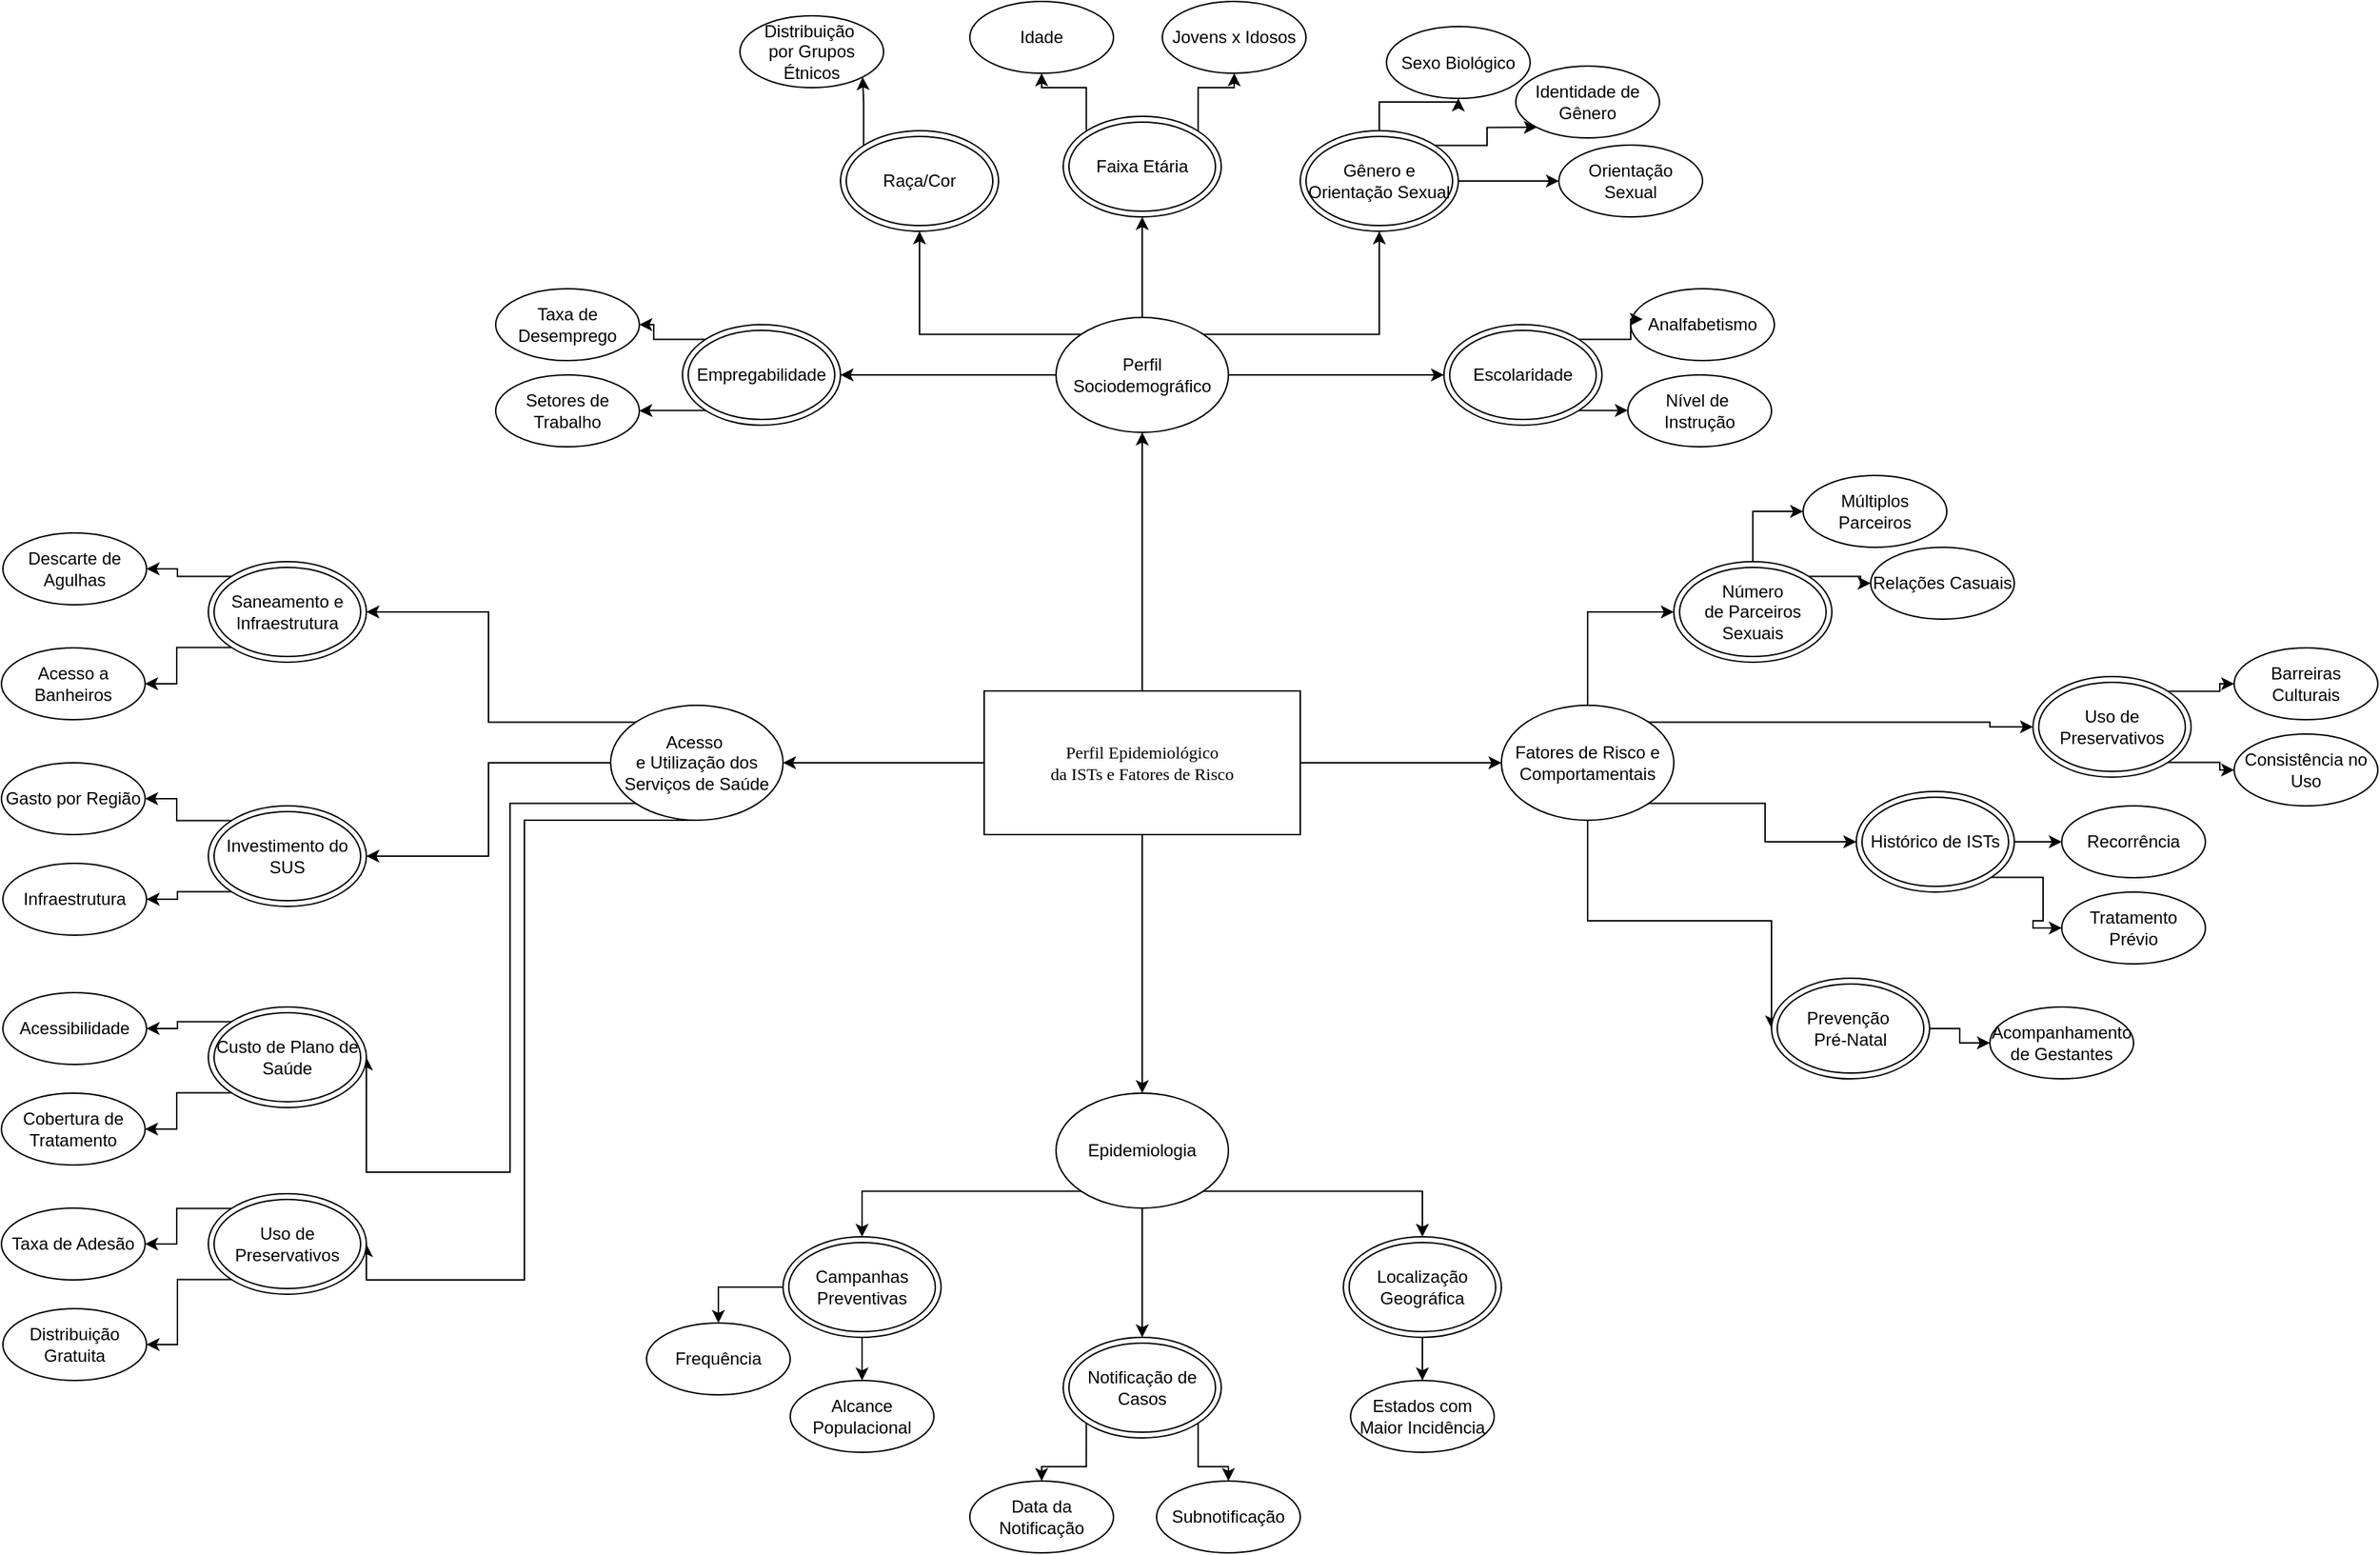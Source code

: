 <mxfile version="26.1.3">
  <diagram name="Página-1" id="jpbKhXlfcPTpG90t5VIF">
    <mxGraphModel dx="2415" dy="2085" grid="1" gridSize="10" guides="1" tooltips="1" connect="1" arrows="1" fold="1" page="1" pageScale="1" pageWidth="827" pageHeight="1169" math="0" shadow="0">
      <root>
        <mxCell id="0" />
        <mxCell id="1" parent="0" />
        <mxCell id="b8tlyeUBeA3Zv5Sqb4aH-5" style="edgeStyle=orthogonalEdgeStyle;rounded=0;orthogonalLoop=1;jettySize=auto;html=1;exitX=0.5;exitY=0;exitDx=0;exitDy=0;entryX=0.5;entryY=1;entryDx=0;entryDy=0;" parent="1" source="b8tlyeUBeA3Zv5Sqb4aH-1" target="b8tlyeUBeA3Zv5Sqb4aH-4" edge="1">
          <mxGeometry relative="1" as="geometry" />
        </mxCell>
        <mxCell id="b8tlyeUBeA3Zv5Sqb4aH-52" style="edgeStyle=orthogonalEdgeStyle;rounded=0;orthogonalLoop=1;jettySize=auto;html=1;exitX=0;exitY=0.5;exitDx=0;exitDy=0;entryX=1;entryY=0.5;entryDx=0;entryDy=0;" parent="1" source="b8tlyeUBeA3Zv5Sqb4aH-1" target="b8tlyeUBeA3Zv5Sqb4aH-51" edge="1">
          <mxGeometry relative="1" as="geometry" />
        </mxCell>
        <mxCell id="b8tlyeUBeA3Zv5Sqb4aH-55" style="edgeStyle=orthogonalEdgeStyle;rounded=0;orthogonalLoop=1;jettySize=auto;html=1;exitX=0.5;exitY=1;exitDx=0;exitDy=0;entryX=0.5;entryY=0;entryDx=0;entryDy=0;" parent="1" source="b8tlyeUBeA3Zv5Sqb4aH-1" target="b8tlyeUBeA3Zv5Sqb4aH-53" edge="1">
          <mxGeometry relative="1" as="geometry" />
        </mxCell>
        <mxCell id="b8tlyeUBeA3Zv5Sqb4aH-57" style="edgeStyle=orthogonalEdgeStyle;rounded=0;orthogonalLoop=1;jettySize=auto;html=1;exitX=1;exitY=0.5;exitDx=0;exitDy=0;" parent="1" source="b8tlyeUBeA3Zv5Sqb4aH-1" target="b8tlyeUBeA3Zv5Sqb4aH-54" edge="1">
          <mxGeometry relative="1" as="geometry" />
        </mxCell>
        <mxCell id="b8tlyeUBeA3Zv5Sqb4aH-1" value="Perfil Epidemiológico&lt;div&gt;da ISTs e Fatores de Risco&lt;/div&gt;" style="ellipse;shape=retangle;whiteSpace=wrap;html=1;fontFamily=Times New Roman;" parent="1" vertex="1">
          <mxGeometry x="220" y="180" width="220" height="100" as="geometry" />
        </mxCell>
        <mxCell id="b8tlyeUBeA3Zv5Sqb4aH-7" style="edgeStyle=orthogonalEdgeStyle;rounded=0;orthogonalLoop=1;jettySize=auto;html=1;exitX=0.5;exitY=0;exitDx=0;exitDy=0;entryX=0.5;entryY=1;entryDx=0;entryDy=0;" parent="1" source="b8tlyeUBeA3Zv5Sqb4aH-4" target="b8tlyeUBeA3Zv5Sqb4aH-19" edge="1">
          <mxGeometry relative="1" as="geometry">
            <mxPoint x="330" y="-40" as="targetPoint" />
          </mxGeometry>
        </mxCell>
        <mxCell id="b8tlyeUBeA3Zv5Sqb4aH-28" style="edgeStyle=orthogonalEdgeStyle;rounded=0;orthogonalLoop=1;jettySize=auto;html=1;exitX=1;exitY=0;exitDx=0;exitDy=0;entryX=0.5;entryY=1;entryDx=0;entryDy=0;" parent="1" source="b8tlyeUBeA3Zv5Sqb4aH-4" target="b8tlyeUBeA3Zv5Sqb4aH-27" edge="1">
          <mxGeometry relative="1" as="geometry" />
        </mxCell>
        <mxCell id="b8tlyeUBeA3Zv5Sqb4aH-30" style="edgeStyle=orthogonalEdgeStyle;rounded=0;orthogonalLoop=1;jettySize=auto;html=1;exitX=0;exitY=0;exitDx=0;exitDy=0;entryX=0.5;entryY=1;entryDx=0;entryDy=0;" parent="1" source="b8tlyeUBeA3Zv5Sqb4aH-4" target="b8tlyeUBeA3Zv5Sqb4aH-29" edge="1">
          <mxGeometry relative="1" as="geometry" />
        </mxCell>
        <mxCell id="b8tlyeUBeA3Zv5Sqb4aH-33" style="edgeStyle=orthogonalEdgeStyle;rounded=0;orthogonalLoop=1;jettySize=auto;html=1;exitX=0;exitY=0.5;exitDx=0;exitDy=0;entryX=1;entryY=0.5;entryDx=0;entryDy=0;" parent="1" source="b8tlyeUBeA3Zv5Sqb4aH-4" target="b8tlyeUBeA3Zv5Sqb4aH-32" edge="1">
          <mxGeometry relative="1" as="geometry" />
        </mxCell>
        <mxCell id="b8tlyeUBeA3Zv5Sqb4aH-34" style="edgeStyle=orthogonalEdgeStyle;rounded=0;orthogonalLoop=1;jettySize=auto;html=1;exitX=1;exitY=0.5;exitDx=0;exitDy=0;" parent="1" source="b8tlyeUBeA3Zv5Sqb4aH-4" target="b8tlyeUBeA3Zv5Sqb4aH-31" edge="1">
          <mxGeometry relative="1" as="geometry" />
        </mxCell>
        <mxCell id="b8tlyeUBeA3Zv5Sqb4aH-4" value="Perfil Sociodemográfico" style="ellipse;whiteSpace=wrap;html=1;" parent="1" vertex="1">
          <mxGeometry x="270" y="-80" width="120" height="80" as="geometry" />
        </mxCell>
        <mxCell id="b8tlyeUBeA3Zv5Sqb4aH-25" style="edgeStyle=orthogonalEdgeStyle;rounded=0;orthogonalLoop=1;jettySize=auto;html=1;exitX=0;exitY=0;exitDx=0;exitDy=0;" parent="1" source="b8tlyeUBeA3Zv5Sqb4aH-19" target="b8tlyeUBeA3Zv5Sqb4aH-20" edge="1">
          <mxGeometry relative="1" as="geometry" />
        </mxCell>
        <mxCell id="b8tlyeUBeA3Zv5Sqb4aH-26" style="edgeStyle=orthogonalEdgeStyle;rounded=0;orthogonalLoop=1;jettySize=auto;html=1;exitX=1;exitY=0;exitDx=0;exitDy=0;" parent="1" source="b8tlyeUBeA3Zv5Sqb4aH-19" target="b8tlyeUBeA3Zv5Sqb4aH-21" edge="1">
          <mxGeometry relative="1" as="geometry" />
        </mxCell>
        <mxCell id="b8tlyeUBeA3Zv5Sqb4aH-19" value="Faixa Etária" style="ellipse;shape=doubleEllipse;whiteSpace=wrap;html=1;" parent="1" vertex="1">
          <mxGeometry x="275" y="-220" width="110" height="70" as="geometry" />
        </mxCell>
        <mxCell id="b8tlyeUBeA3Zv5Sqb4aH-20" value="Idade" style="ellipse;whiteSpace=wrap;html=1;" parent="1" vertex="1">
          <mxGeometry x="210" y="-300" width="100" height="50" as="geometry" />
        </mxCell>
        <mxCell id="b8tlyeUBeA3Zv5Sqb4aH-21" value="Jovens x Idosos" style="ellipse;whiteSpace=wrap;html=1;" parent="1" vertex="1">
          <mxGeometry x="344" y="-300" width="100" height="50" as="geometry" />
        </mxCell>
        <mxCell id="b8tlyeUBeA3Zv5Sqb4aH-40" style="edgeStyle=orthogonalEdgeStyle;rounded=0;orthogonalLoop=1;jettySize=auto;html=1;exitX=1;exitY=0.5;exitDx=0;exitDy=0;entryX=0;entryY=0.5;entryDx=0;entryDy=0;" parent="1" source="b8tlyeUBeA3Zv5Sqb4aH-27" target="b8tlyeUBeA3Zv5Sqb4aH-37" edge="1">
          <mxGeometry relative="1" as="geometry" />
        </mxCell>
        <mxCell id="b8tlyeUBeA3Zv5Sqb4aH-41" style="edgeStyle=orthogonalEdgeStyle;rounded=0;orthogonalLoop=1;jettySize=auto;html=1;exitX=1;exitY=0;exitDx=0;exitDy=0;entryX=0;entryY=1;entryDx=0;entryDy=0;" parent="1" source="b8tlyeUBeA3Zv5Sqb4aH-27" target="b8tlyeUBeA3Zv5Sqb4aH-38" edge="1">
          <mxGeometry relative="1" as="geometry" />
        </mxCell>
        <mxCell id="b8tlyeUBeA3Zv5Sqb4aH-42" style="edgeStyle=orthogonalEdgeStyle;rounded=0;orthogonalLoop=1;jettySize=auto;html=1;exitX=0.5;exitY=0;exitDx=0;exitDy=0;entryX=0.5;entryY=1;entryDx=0;entryDy=0;" parent="1" source="b8tlyeUBeA3Zv5Sqb4aH-27" target="b8tlyeUBeA3Zv5Sqb4aH-39" edge="1">
          <mxGeometry relative="1" as="geometry" />
        </mxCell>
        <mxCell id="b8tlyeUBeA3Zv5Sqb4aH-27" value="Gênero e Orientação Sexual" style="ellipse;shape=doubleEllipse;whiteSpace=wrap;html=1;" parent="1" vertex="1">
          <mxGeometry x="440" y="-210" width="110" height="70" as="geometry" />
        </mxCell>
        <mxCell id="b8tlyeUBeA3Zv5Sqb4aH-36" style="edgeStyle=orthogonalEdgeStyle;rounded=0;orthogonalLoop=1;jettySize=auto;html=1;exitX=0;exitY=0;exitDx=0;exitDy=0;entryX=1;entryY=1;entryDx=0;entryDy=0;" parent="1" source="b8tlyeUBeA3Zv5Sqb4aH-29" target="b8tlyeUBeA3Zv5Sqb4aH-35" edge="1">
          <mxGeometry relative="1" as="geometry" />
        </mxCell>
        <mxCell id="b8tlyeUBeA3Zv5Sqb4aH-29" value="Raça/Cor" style="ellipse;shape=doubleEllipse;whiteSpace=wrap;html=1;" parent="1" vertex="1">
          <mxGeometry x="120" y="-210" width="110" height="70" as="geometry" />
        </mxCell>
        <mxCell id="b8tlyeUBeA3Zv5Sqb4aH-45" style="edgeStyle=orthogonalEdgeStyle;rounded=0;orthogonalLoop=1;jettySize=auto;html=1;exitX=1;exitY=1;exitDx=0;exitDy=0;entryX=0;entryY=0.5;entryDx=0;entryDy=0;" parent="1" source="b8tlyeUBeA3Zv5Sqb4aH-31" target="b8tlyeUBeA3Zv5Sqb4aH-43" edge="1">
          <mxGeometry relative="1" as="geometry">
            <mxPoint x="705" y="-23" as="targetPoint" />
          </mxGeometry>
        </mxCell>
        <mxCell id="b8tlyeUBeA3Zv5Sqb4aH-31" value="Escolaridade" style="ellipse;shape=doubleEllipse;whiteSpace=wrap;html=1;" parent="1" vertex="1">
          <mxGeometry x="540" y="-75" width="110" height="70" as="geometry" />
        </mxCell>
        <mxCell id="b8tlyeUBeA3Zv5Sqb4aH-49" style="edgeStyle=orthogonalEdgeStyle;rounded=0;orthogonalLoop=1;jettySize=auto;html=1;exitX=0;exitY=1;exitDx=0;exitDy=0;entryX=1;entryY=0.5;entryDx=0;entryDy=0;" parent="1" source="b8tlyeUBeA3Zv5Sqb4aH-32" target="b8tlyeUBeA3Zv5Sqb4aH-48" edge="1">
          <mxGeometry relative="1" as="geometry" />
        </mxCell>
        <mxCell id="b8tlyeUBeA3Zv5Sqb4aH-50" style="edgeStyle=orthogonalEdgeStyle;rounded=0;orthogonalLoop=1;jettySize=auto;html=1;exitX=0;exitY=0;exitDx=0;exitDy=0;entryX=1;entryY=0.5;entryDx=0;entryDy=0;" parent="1" source="b8tlyeUBeA3Zv5Sqb4aH-32" target="b8tlyeUBeA3Zv5Sqb4aH-47" edge="1">
          <mxGeometry relative="1" as="geometry" />
        </mxCell>
        <mxCell id="b8tlyeUBeA3Zv5Sqb4aH-32" value="Empregabilidade" style="ellipse;shape=doubleEllipse;whiteSpace=wrap;html=1;" parent="1" vertex="1">
          <mxGeometry x="10" y="-75" width="110" height="70" as="geometry" />
        </mxCell>
        <mxCell id="b8tlyeUBeA3Zv5Sqb4aH-35" value="Distribuição&amp;nbsp;&lt;div&gt;por Grupos Étnicos&lt;/div&gt;" style="ellipse;whiteSpace=wrap;html=1;align=center;" parent="1" vertex="1">
          <mxGeometry x="50" y="-290" width="100" height="50" as="geometry" />
        </mxCell>
        <mxCell id="b8tlyeUBeA3Zv5Sqb4aH-37" value="Orientação Sexual" style="ellipse;whiteSpace=wrap;html=1;" parent="1" vertex="1">
          <mxGeometry x="620" y="-200" width="100" height="50" as="geometry" />
        </mxCell>
        <mxCell id="b8tlyeUBeA3Zv5Sqb4aH-38" value="Identidade de Gênero" style="ellipse;whiteSpace=wrap;html=1;" parent="1" vertex="1">
          <mxGeometry x="590" y="-255" width="100" height="50" as="geometry" />
        </mxCell>
        <mxCell id="b8tlyeUBeA3Zv5Sqb4aH-39" value="Sexo Biológico" style="ellipse;whiteSpace=wrap;html=1;" parent="1" vertex="1">
          <mxGeometry x="500" y="-282.5" width="100" height="50" as="geometry" />
        </mxCell>
        <mxCell id="b8tlyeUBeA3Zv5Sqb4aH-43" value="Nível de&amp;nbsp;&lt;div&gt;Instrução&lt;/div&gt;" style="ellipse;whiteSpace=wrap;html=1;" parent="1" vertex="1">
          <mxGeometry x="668" y="-40" width="100" height="50" as="geometry" />
        </mxCell>
        <mxCell id="b8tlyeUBeA3Zv5Sqb4aH-44" value="Analfabetismo" style="ellipse;whiteSpace=wrap;html=1;" parent="1" vertex="1">
          <mxGeometry x="670" y="-100" width="100" height="50" as="geometry" />
        </mxCell>
        <mxCell id="b8tlyeUBeA3Zv5Sqb4aH-46" style="edgeStyle=orthogonalEdgeStyle;rounded=0;orthogonalLoop=1;jettySize=auto;html=1;exitX=1;exitY=0;exitDx=0;exitDy=0;entryX=0.084;entryY=0.424;entryDx=0;entryDy=0;entryPerimeter=0;" parent="1" source="b8tlyeUBeA3Zv5Sqb4aH-31" target="b8tlyeUBeA3Zv5Sqb4aH-44" edge="1">
          <mxGeometry relative="1" as="geometry" />
        </mxCell>
        <mxCell id="b8tlyeUBeA3Zv5Sqb4aH-47" value="Taxa de Desemprego" style="ellipse;whiteSpace=wrap;html=1;" parent="1" vertex="1">
          <mxGeometry x="-120" y="-100" width="100" height="50" as="geometry" />
        </mxCell>
        <mxCell id="b8tlyeUBeA3Zv5Sqb4aH-48" value="Setores de Trabalho" style="ellipse;whiteSpace=wrap;html=1;" parent="1" vertex="1">
          <mxGeometry x="-120" y="-40" width="100" height="50" as="geometry" />
        </mxCell>
        <mxCell id="b8tlyeUBeA3Zv5Sqb4aH-64" style="edgeStyle=orthogonalEdgeStyle;rounded=0;orthogonalLoop=1;jettySize=auto;html=1;exitX=0;exitY=0;exitDx=0;exitDy=0;entryX=1;entryY=0.5;entryDx=0;entryDy=0;" parent="1" source="b8tlyeUBeA3Zv5Sqb4aH-51" target="b8tlyeUBeA3Zv5Sqb4aH-62" edge="1">
          <mxGeometry relative="1" as="geometry" />
        </mxCell>
        <mxCell id="b8tlyeUBeA3Zv5Sqb4aH-65" style="edgeStyle=orthogonalEdgeStyle;rounded=0;orthogonalLoop=1;jettySize=auto;html=1;exitX=0;exitY=0.5;exitDx=0;exitDy=0;entryX=1;entryY=0.5;entryDx=0;entryDy=0;" parent="1" source="b8tlyeUBeA3Zv5Sqb4aH-51" target="b8tlyeUBeA3Zv5Sqb4aH-61" edge="1">
          <mxGeometry relative="1" as="geometry" />
        </mxCell>
        <mxCell id="b8tlyeUBeA3Zv5Sqb4aH-66" style="edgeStyle=orthogonalEdgeStyle;rounded=0;orthogonalLoop=1;jettySize=auto;html=1;exitX=0;exitY=1;exitDx=0;exitDy=0;entryX=1;entryY=0.5;entryDx=0;entryDy=0;" parent="1" source="b8tlyeUBeA3Zv5Sqb4aH-51" target="b8tlyeUBeA3Zv5Sqb4aH-59" edge="1">
          <mxGeometry relative="1" as="geometry">
            <Array as="points">
              <mxPoint x="-110" y="258" />
              <mxPoint x="-110" y="515" />
            </Array>
          </mxGeometry>
        </mxCell>
        <mxCell id="b8tlyeUBeA3Zv5Sqb4aH-67" style="edgeStyle=orthogonalEdgeStyle;rounded=0;orthogonalLoop=1;jettySize=auto;html=1;exitX=0.5;exitY=1;exitDx=0;exitDy=0;entryX=1;entryY=0.5;entryDx=0;entryDy=0;" parent="1" source="b8tlyeUBeA3Zv5Sqb4aH-51" target="b8tlyeUBeA3Zv5Sqb4aH-60" edge="1">
          <mxGeometry relative="1" as="geometry">
            <Array as="points">
              <mxPoint x="-100" y="270" />
              <mxPoint x="-100" y="590" />
              <mxPoint x="-210" y="590" />
            </Array>
          </mxGeometry>
        </mxCell>
        <mxCell id="b8tlyeUBeA3Zv5Sqb4aH-51" value="Acesso&amp;nbsp;&lt;div&gt;&lt;span style=&quot;background-color: transparent; color: light-dark(rgb(0, 0, 0), rgb(255, 255, 255));&quot;&gt;e Utilização dos Serviços de Saúde&lt;/span&gt;&lt;/div&gt;" style="ellipse;whiteSpace=wrap;html=1;" parent="1" vertex="1">
          <mxGeometry x="-40" y="190" width="120" height="80" as="geometry" />
        </mxCell>
        <mxCell id="KQRLWopxsYt218BnXNvY-30" style="edgeStyle=orthogonalEdgeStyle;rounded=0;orthogonalLoop=1;jettySize=auto;html=1;exitX=0.5;exitY=1;exitDx=0;exitDy=0;entryX=0.5;entryY=0;entryDx=0;entryDy=0;" parent="1" source="b8tlyeUBeA3Zv5Sqb4aH-53" target="KQRLWopxsYt218BnXNvY-28" edge="1">
          <mxGeometry relative="1" as="geometry" />
        </mxCell>
        <mxCell id="KQRLWopxsYt218BnXNvY-31" style="edgeStyle=orthogonalEdgeStyle;rounded=0;orthogonalLoop=1;jettySize=auto;html=1;exitX=1;exitY=1;exitDx=0;exitDy=0;entryX=0.5;entryY=0;entryDx=0;entryDy=0;" parent="1" source="b8tlyeUBeA3Zv5Sqb4aH-53" target="KQRLWopxsYt218BnXNvY-26" edge="1">
          <mxGeometry relative="1" as="geometry" />
        </mxCell>
        <mxCell id="b8tlyeUBeA3Zv5Sqb4aH-53" value="Epidemiologia" style="ellipse;whiteSpace=wrap;html=1;" parent="1" vertex="1">
          <mxGeometry x="270" y="460" width="120" height="80" as="geometry" />
        </mxCell>
        <mxCell id="KQRLWopxsYt218BnXNvY-46" style="edgeStyle=orthogonalEdgeStyle;rounded=0;orthogonalLoop=1;jettySize=auto;html=1;exitX=0.5;exitY=0;exitDx=0;exitDy=0;entryX=0;entryY=0.5;entryDx=0;entryDy=0;" parent="1" source="b8tlyeUBeA3Zv5Sqb4aH-54" target="KQRLWopxsYt218BnXNvY-45" edge="1">
          <mxGeometry relative="1" as="geometry" />
        </mxCell>
        <mxCell id="KQRLWopxsYt218BnXNvY-47" style="edgeStyle=orthogonalEdgeStyle;rounded=0;orthogonalLoop=1;jettySize=auto;html=1;exitX=1;exitY=0;exitDx=0;exitDy=0;entryX=0;entryY=0.5;entryDx=0;entryDy=0;" parent="1" source="b8tlyeUBeA3Zv5Sqb4aH-54" target="KQRLWopxsYt218BnXNvY-43" edge="1">
          <mxGeometry relative="1" as="geometry">
            <Array as="points">
              <mxPoint x="920" y="202" />
            </Array>
          </mxGeometry>
        </mxCell>
        <mxCell id="KQRLWopxsYt218BnXNvY-48" style="edgeStyle=orthogonalEdgeStyle;rounded=0;orthogonalLoop=1;jettySize=auto;html=1;exitX=0.5;exitY=1;exitDx=0;exitDy=0;entryX=0;entryY=0.5;entryDx=0;entryDy=0;" parent="1" source="b8tlyeUBeA3Zv5Sqb4aH-54" target="KQRLWopxsYt218BnXNvY-44" edge="1">
          <mxGeometry relative="1" as="geometry">
            <Array as="points">
              <mxPoint x="640" y="340" />
              <mxPoint x="768" y="340" />
            </Array>
          </mxGeometry>
        </mxCell>
        <mxCell id="KQRLWopxsYt218BnXNvY-49" style="edgeStyle=orthogonalEdgeStyle;rounded=0;orthogonalLoop=1;jettySize=auto;html=1;exitX=1;exitY=1;exitDx=0;exitDy=0;entryX=0;entryY=0.5;entryDx=0;entryDy=0;" parent="1" source="b8tlyeUBeA3Zv5Sqb4aH-54" target="KQRLWopxsYt218BnXNvY-42" edge="1">
          <mxGeometry relative="1" as="geometry" />
        </mxCell>
        <mxCell id="b8tlyeUBeA3Zv5Sqb4aH-54" value="Fatores de Risco e Comportamentais" style="ellipse;whiteSpace=wrap;html=1;" parent="1" vertex="1">
          <mxGeometry x="580" y="190" width="120" height="80" as="geometry" />
        </mxCell>
        <mxCell id="KQRLWopxsYt218BnXNvY-17" style="edgeStyle=orthogonalEdgeStyle;rounded=0;orthogonalLoop=1;jettySize=auto;html=1;exitX=0;exitY=0;exitDx=0;exitDy=0;entryX=1;entryY=0.5;entryDx=0;entryDy=0;" parent="1" source="b8tlyeUBeA3Zv5Sqb4aH-59" target="KQRLWopxsYt218BnXNvY-15" edge="1">
          <mxGeometry relative="1" as="geometry" />
        </mxCell>
        <mxCell id="KQRLWopxsYt218BnXNvY-18" style="edgeStyle=orthogonalEdgeStyle;rounded=0;orthogonalLoop=1;jettySize=auto;html=1;exitX=0;exitY=1;exitDx=0;exitDy=0;entryX=1;entryY=0.5;entryDx=0;entryDy=0;" parent="1" source="b8tlyeUBeA3Zv5Sqb4aH-59" target="KQRLWopxsYt218BnXNvY-16" edge="1">
          <mxGeometry relative="1" as="geometry" />
        </mxCell>
        <mxCell id="b8tlyeUBeA3Zv5Sqb4aH-59" value="Custo de Plano de Saúde" style="ellipse;shape=doubleEllipse;whiteSpace=wrap;html=1;" parent="1" vertex="1">
          <mxGeometry x="-320" y="400" width="110" height="70" as="geometry" />
        </mxCell>
        <mxCell id="KQRLWopxsYt218BnXNvY-21" style="edgeStyle=orthogonalEdgeStyle;rounded=0;orthogonalLoop=1;jettySize=auto;html=1;exitX=0;exitY=1;exitDx=0;exitDy=0;entryX=1;entryY=0.5;entryDx=0;entryDy=0;" parent="1" source="b8tlyeUBeA3Zv5Sqb4aH-60" target="KQRLWopxsYt218BnXNvY-20" edge="1">
          <mxGeometry relative="1" as="geometry" />
        </mxCell>
        <mxCell id="KQRLWopxsYt218BnXNvY-22" style="edgeStyle=orthogonalEdgeStyle;rounded=0;orthogonalLoop=1;jettySize=auto;html=1;exitX=0;exitY=0;exitDx=0;exitDy=0;entryX=1;entryY=0.5;entryDx=0;entryDy=0;" parent="1" source="b8tlyeUBeA3Zv5Sqb4aH-60" target="KQRLWopxsYt218BnXNvY-19" edge="1">
          <mxGeometry relative="1" as="geometry" />
        </mxCell>
        <mxCell id="b8tlyeUBeA3Zv5Sqb4aH-60" value="Uso de Preservativos" style="ellipse;shape=doubleEllipse;whiteSpace=wrap;html=1;" parent="1" vertex="1">
          <mxGeometry x="-320" y="530" width="110" height="70" as="geometry" />
        </mxCell>
        <mxCell id="KQRLWopxsYt218BnXNvY-9" style="edgeStyle=orthogonalEdgeStyle;rounded=0;orthogonalLoop=1;jettySize=auto;html=1;exitX=0;exitY=0;exitDx=0;exitDy=0;entryX=0;entryY=0.5;entryDx=0;entryDy=0;" parent="1" source="b8tlyeUBeA3Zv5Sqb4aH-61" target="KQRLWopxsYt218BnXNvY-3" edge="1">
          <mxGeometry relative="1" as="geometry" />
        </mxCell>
        <mxCell id="KQRLWopxsYt218BnXNvY-10" style="edgeStyle=orthogonalEdgeStyle;rounded=0;orthogonalLoop=1;jettySize=auto;html=1;exitX=0;exitY=1;exitDx=0;exitDy=0;" parent="1" source="b8tlyeUBeA3Zv5Sqb4aH-61" target="KQRLWopxsYt218BnXNvY-4" edge="1">
          <mxGeometry relative="1" as="geometry" />
        </mxCell>
        <mxCell id="b8tlyeUBeA3Zv5Sqb4aH-61" value="Investimento do SUS" style="ellipse;shape=doubleEllipse;whiteSpace=wrap;html=1;" parent="1" vertex="1">
          <mxGeometry x="-320" y="260" width="110" height="70" as="geometry" />
        </mxCell>
        <mxCell id="KQRLWopxsYt218BnXNvY-14" style="edgeStyle=orthogonalEdgeStyle;rounded=0;orthogonalLoop=1;jettySize=auto;html=1;exitX=0;exitY=0;exitDx=0;exitDy=0;" parent="1" source="b8tlyeUBeA3Zv5Sqb4aH-62" target="KQRLWopxsYt218BnXNvY-7" edge="1">
          <mxGeometry relative="1" as="geometry" />
        </mxCell>
        <mxCell id="b8tlyeUBeA3Zv5Sqb4aH-62" value="Saneamento e Infraestrutura" style="ellipse;shape=doubleEllipse;whiteSpace=wrap;html=1;" parent="1" vertex="1">
          <mxGeometry x="-320" y="90" width="110" height="70" as="geometry" />
        </mxCell>
        <mxCell id="KQRLWopxsYt218BnXNvY-3" value="Gasto por Região" style="ellipse;whiteSpace=wrap;html=1;align=center;direction=west;" parent="1" vertex="1">
          <mxGeometry x="-464" y="230" width="100" height="50" as="geometry" />
        </mxCell>
        <mxCell id="KQRLWopxsYt218BnXNvY-4" value="Infraestrutura" style="ellipse;whiteSpace=wrap;html=1;" parent="1" vertex="1">
          <mxGeometry x="-463" y="300" width="100" height="50" as="geometry" />
        </mxCell>
        <mxCell id="KQRLWopxsYt218BnXNvY-7" value="Descarte de Agulhas" style="ellipse;whiteSpace=wrap;html=1;" parent="1" vertex="1">
          <mxGeometry x="-463" y="70" width="100" height="50" as="geometry" />
        </mxCell>
        <mxCell id="KQRLWopxsYt218BnXNvY-12" value="Acesso a Banheiros" style="ellipse;whiteSpace=wrap;html=1;" parent="1" vertex="1">
          <mxGeometry x="-464" y="150" width="100" height="50" as="geometry" />
        </mxCell>
        <mxCell id="KQRLWopxsYt218BnXNvY-13" style="edgeStyle=orthogonalEdgeStyle;rounded=0;orthogonalLoop=1;jettySize=auto;html=1;exitX=0;exitY=1;exitDx=0;exitDy=0;entryX=1;entryY=0.5;entryDx=0;entryDy=0;" parent="1" source="b8tlyeUBeA3Zv5Sqb4aH-62" target="KQRLWopxsYt218BnXNvY-12" edge="1">
          <mxGeometry relative="1" as="geometry" />
        </mxCell>
        <mxCell id="KQRLWopxsYt218BnXNvY-15" value="Acessibilidade" style="ellipse;whiteSpace=wrap;html=1;" parent="1" vertex="1">
          <mxGeometry x="-463" y="390" width="100" height="50" as="geometry" />
        </mxCell>
        <mxCell id="KQRLWopxsYt218BnXNvY-16" value="Cobertura de Tratamento" style="ellipse;whiteSpace=wrap;html=1;" parent="1" vertex="1">
          <mxGeometry x="-464" y="460" width="100" height="50" as="geometry" />
        </mxCell>
        <mxCell id="KQRLWopxsYt218BnXNvY-19" value="Taxa de Adesão" style="ellipse;whiteSpace=wrap;html=1;" parent="1" vertex="1">
          <mxGeometry x="-464" y="540" width="100" height="50" as="geometry" />
        </mxCell>
        <mxCell id="KQRLWopxsYt218BnXNvY-20" value="Distribuição Gratuita" style="ellipse;whiteSpace=wrap;html=1;" parent="1" vertex="1">
          <mxGeometry x="-463" y="610" width="100" height="50" as="geometry" />
        </mxCell>
        <mxCell id="KQRLWopxsYt218BnXNvY-37" style="edgeStyle=orthogonalEdgeStyle;rounded=0;orthogonalLoop=1;jettySize=auto;html=1;exitX=0.5;exitY=1;exitDx=0;exitDy=0;entryX=0.5;entryY=0;entryDx=0;entryDy=0;" parent="1" source="KQRLWopxsYt218BnXNvY-26" target="KQRLWopxsYt218BnXNvY-36" edge="1">
          <mxGeometry relative="1" as="geometry" />
        </mxCell>
        <mxCell id="KQRLWopxsYt218BnXNvY-26" value="Localização Geográfica" style="ellipse;shape=doubleEllipse;whiteSpace=wrap;html=1;" parent="1" vertex="1">
          <mxGeometry x="470" y="560" width="110" height="70" as="geometry" />
        </mxCell>
        <mxCell id="KQRLWopxsYt218BnXNvY-34" style="edgeStyle=orthogonalEdgeStyle;rounded=0;orthogonalLoop=1;jettySize=auto;html=1;exitX=0;exitY=0.5;exitDx=0;exitDy=0;" parent="1" source="KQRLWopxsYt218BnXNvY-27" target="KQRLWopxsYt218BnXNvY-33" edge="1">
          <mxGeometry relative="1" as="geometry" />
        </mxCell>
        <mxCell id="KQRLWopxsYt218BnXNvY-35" style="edgeStyle=orthogonalEdgeStyle;rounded=0;orthogonalLoop=1;jettySize=auto;html=1;exitX=0.5;exitY=1;exitDx=0;exitDy=0;entryX=0.5;entryY=0;entryDx=0;entryDy=0;" parent="1" source="KQRLWopxsYt218BnXNvY-27" target="KQRLWopxsYt218BnXNvY-32" edge="1">
          <mxGeometry relative="1" as="geometry" />
        </mxCell>
        <mxCell id="KQRLWopxsYt218BnXNvY-27" value="Campanhas Preventivas" style="ellipse;shape=doubleEllipse;whiteSpace=wrap;html=1;" parent="1" vertex="1">
          <mxGeometry x="80" y="560" width="110" height="70" as="geometry" />
        </mxCell>
        <mxCell id="KQRLWopxsYt218BnXNvY-40" style="edgeStyle=orthogonalEdgeStyle;rounded=0;orthogonalLoop=1;jettySize=auto;html=1;exitX=0;exitY=1;exitDx=0;exitDy=0;entryX=0.5;entryY=0;entryDx=0;entryDy=0;" parent="1" source="KQRLWopxsYt218BnXNvY-28" target="KQRLWopxsYt218BnXNvY-39" edge="1">
          <mxGeometry relative="1" as="geometry" />
        </mxCell>
        <mxCell id="KQRLWopxsYt218BnXNvY-41" style="edgeStyle=orthogonalEdgeStyle;rounded=0;orthogonalLoop=1;jettySize=auto;html=1;exitX=1;exitY=1;exitDx=0;exitDy=0;entryX=0.5;entryY=0;entryDx=0;entryDy=0;" parent="1" source="KQRLWopxsYt218BnXNvY-28" target="KQRLWopxsYt218BnXNvY-38" edge="1">
          <mxGeometry relative="1" as="geometry" />
        </mxCell>
        <mxCell id="KQRLWopxsYt218BnXNvY-28" value="Notificação de Casos" style="ellipse;shape=doubleEllipse;whiteSpace=wrap;html=1;" parent="1" vertex="1">
          <mxGeometry x="275" y="630" width="110" height="70" as="geometry" />
        </mxCell>
        <mxCell id="KQRLWopxsYt218BnXNvY-29" style="edgeStyle=orthogonalEdgeStyle;rounded=0;orthogonalLoop=1;jettySize=auto;html=1;exitX=0;exitY=1;exitDx=0;exitDy=0;entryX=0.5;entryY=0;entryDx=0;entryDy=0;" parent="1" source="b8tlyeUBeA3Zv5Sqb4aH-53" target="KQRLWopxsYt218BnXNvY-27" edge="1">
          <mxGeometry relative="1" as="geometry" />
        </mxCell>
        <mxCell id="KQRLWopxsYt218BnXNvY-32" value="Alcance Populacional" style="ellipse;whiteSpace=wrap;html=1;" parent="1" vertex="1">
          <mxGeometry x="85" y="660" width="100" height="50" as="geometry" />
        </mxCell>
        <mxCell id="KQRLWopxsYt218BnXNvY-33" value="Frequência" style="ellipse;whiteSpace=wrap;html=1;" parent="1" vertex="1">
          <mxGeometry x="-15" y="620" width="100" height="50" as="geometry" />
        </mxCell>
        <mxCell id="KQRLWopxsYt218BnXNvY-36" value="Estados com Maior Incidência" style="ellipse;whiteSpace=wrap;html=1;" parent="1" vertex="1">
          <mxGeometry x="475" y="660" width="100" height="50" as="geometry" />
        </mxCell>
        <mxCell id="KQRLWopxsYt218BnXNvY-38" value="Subnotificação" style="ellipse;whiteSpace=wrap;html=1;" parent="1" vertex="1">
          <mxGeometry x="340" y="730" width="100" height="50" as="geometry" />
        </mxCell>
        <mxCell id="KQRLWopxsYt218BnXNvY-39" value="Data da Notificação" style="ellipse;whiteSpace=wrap;html=1;" parent="1" vertex="1">
          <mxGeometry x="210" y="730" width="100" height="50" as="geometry" />
        </mxCell>
        <mxCell id="KQRLWopxsYt218BnXNvY-68" value="" style="edgeStyle=orthogonalEdgeStyle;rounded=0;orthogonalLoop=1;jettySize=auto;html=1;" parent="1" source="KQRLWopxsYt218BnXNvY-42" target="KQRLWopxsYt218BnXNvY-65" edge="1">
          <mxGeometry relative="1" as="geometry" />
        </mxCell>
        <mxCell id="KQRLWopxsYt218BnXNvY-69" style="edgeStyle=orthogonalEdgeStyle;rounded=0;orthogonalLoop=1;jettySize=auto;html=1;exitX=1;exitY=1;exitDx=0;exitDy=0;entryX=0;entryY=0.5;entryDx=0;entryDy=0;" parent="1" source="KQRLWopxsYt218BnXNvY-42" target="KQRLWopxsYt218BnXNvY-66" edge="1">
          <mxGeometry relative="1" as="geometry" />
        </mxCell>
        <mxCell id="KQRLWopxsYt218BnXNvY-42" value="Histórico de ISTs" style="ellipse;shape=doubleEllipse;whiteSpace=wrap;html=1;" parent="1" vertex="1">
          <mxGeometry x="827" y="250" width="110" height="70" as="geometry" />
        </mxCell>
        <mxCell id="KQRLWopxsYt218BnXNvY-63" style="edgeStyle=orthogonalEdgeStyle;rounded=0;orthogonalLoop=1;jettySize=auto;html=1;exitX=1;exitY=0;exitDx=0;exitDy=0;entryX=0;entryY=0.5;entryDx=0;entryDy=0;" parent="1" source="KQRLWopxsYt218BnXNvY-43" target="KQRLWopxsYt218BnXNvY-61" edge="1">
          <mxGeometry relative="1" as="geometry" />
        </mxCell>
        <mxCell id="KQRLWopxsYt218BnXNvY-64" style="edgeStyle=orthogonalEdgeStyle;rounded=0;orthogonalLoop=1;jettySize=auto;html=1;exitX=1;exitY=1;exitDx=0;exitDy=0;entryX=0;entryY=0.5;entryDx=0;entryDy=0;" parent="1" source="KQRLWopxsYt218BnXNvY-43" target="KQRLWopxsYt218BnXNvY-62" edge="1">
          <mxGeometry relative="1" as="geometry" />
        </mxCell>
        <mxCell id="KQRLWopxsYt218BnXNvY-43" value="Uso de Preservativos" style="ellipse;shape=doubleEllipse;whiteSpace=wrap;html=1;" parent="1" vertex="1">
          <mxGeometry x="950" y="170" width="110" height="70" as="geometry" />
        </mxCell>
        <mxCell id="KQRLWopxsYt218BnXNvY-71" value="" style="edgeStyle=orthogonalEdgeStyle;rounded=0;orthogonalLoop=1;jettySize=auto;html=1;" parent="1" source="KQRLWopxsYt218BnXNvY-44" target="KQRLWopxsYt218BnXNvY-70" edge="1">
          <mxGeometry relative="1" as="geometry" />
        </mxCell>
        <mxCell id="KQRLWopxsYt218BnXNvY-44" value="Prevenção&amp;nbsp;&lt;div&gt;Pré-Natal&lt;/div&gt;" style="ellipse;shape=doubleEllipse;whiteSpace=wrap;html=1;" parent="1" vertex="1">
          <mxGeometry x="768" y="380" width="110" height="70" as="geometry" />
        </mxCell>
        <mxCell id="KQRLWopxsYt218BnXNvY-58" style="edgeStyle=orthogonalEdgeStyle;rounded=0;orthogonalLoop=1;jettySize=auto;html=1;exitX=0.5;exitY=0;exitDx=0;exitDy=0;entryX=0;entryY=0.5;entryDx=0;entryDy=0;" parent="1" source="KQRLWopxsYt218BnXNvY-45" target="KQRLWopxsYt218BnXNvY-50" edge="1">
          <mxGeometry relative="1" as="geometry" />
        </mxCell>
        <mxCell id="KQRLWopxsYt218BnXNvY-59" style="edgeStyle=orthogonalEdgeStyle;rounded=0;orthogonalLoop=1;jettySize=auto;html=1;exitX=1;exitY=0;exitDx=0;exitDy=0;entryX=0;entryY=0.5;entryDx=0;entryDy=0;" parent="1" source="KQRLWopxsYt218BnXNvY-45" target="KQRLWopxsYt218BnXNvY-53" edge="1">
          <mxGeometry relative="1" as="geometry" />
        </mxCell>
        <mxCell id="KQRLWopxsYt218BnXNvY-45" value="Número&lt;div&gt;de Parceiros Sexuais&lt;/div&gt;" style="ellipse;shape=doubleEllipse;whiteSpace=wrap;html=1;" parent="1" vertex="1">
          <mxGeometry x="700" y="90" width="110" height="70" as="geometry" />
        </mxCell>
        <mxCell id="KQRLWopxsYt218BnXNvY-50" value="Múltiplos Parceiros" style="ellipse;whiteSpace=wrap;html=1;" parent="1" vertex="1">
          <mxGeometry x="790" y="30" width="100" height="50" as="geometry" />
        </mxCell>
        <mxCell id="KQRLWopxsYt218BnXNvY-53" value="Relações Casuais" style="ellipse;whiteSpace=wrap;html=1;" parent="1" vertex="1">
          <mxGeometry x="837" y="80" width="100" height="50" as="geometry" />
        </mxCell>
        <mxCell id="KQRLWopxsYt218BnXNvY-61" value="Barreiras Culturais" style="ellipse;whiteSpace=wrap;html=1;" parent="1" vertex="1">
          <mxGeometry x="1090" y="150" width="100" height="50" as="geometry" />
        </mxCell>
        <mxCell id="KQRLWopxsYt218BnXNvY-62" value="Consistência no Uso" style="ellipse;whiteSpace=wrap;html=1;" parent="1" vertex="1">
          <mxGeometry x="1090" y="210" width="100" height="50" as="geometry" />
        </mxCell>
        <mxCell id="KQRLWopxsYt218BnXNvY-65" value="Recorrência" style="ellipse;whiteSpace=wrap;html=1;" parent="1" vertex="1">
          <mxGeometry x="970" y="260" width="100" height="50" as="geometry" />
        </mxCell>
        <mxCell id="KQRLWopxsYt218BnXNvY-66" value="Tratamento Prévio" style="ellipse;whiteSpace=wrap;html=1;" parent="1" vertex="1">
          <mxGeometry x="970" y="320" width="100" height="50" as="geometry" />
        </mxCell>
        <mxCell id="KQRLWopxsYt218BnXNvY-70" value="Acompanhamento de Gestantes" style="ellipse;whiteSpace=wrap;html=1;" parent="1" vertex="1">
          <mxGeometry x="920" y="400" width="100" height="50" as="geometry" />
        </mxCell>
      </root>
    </mxGraphModel>
  </diagram>
</mxfile>
